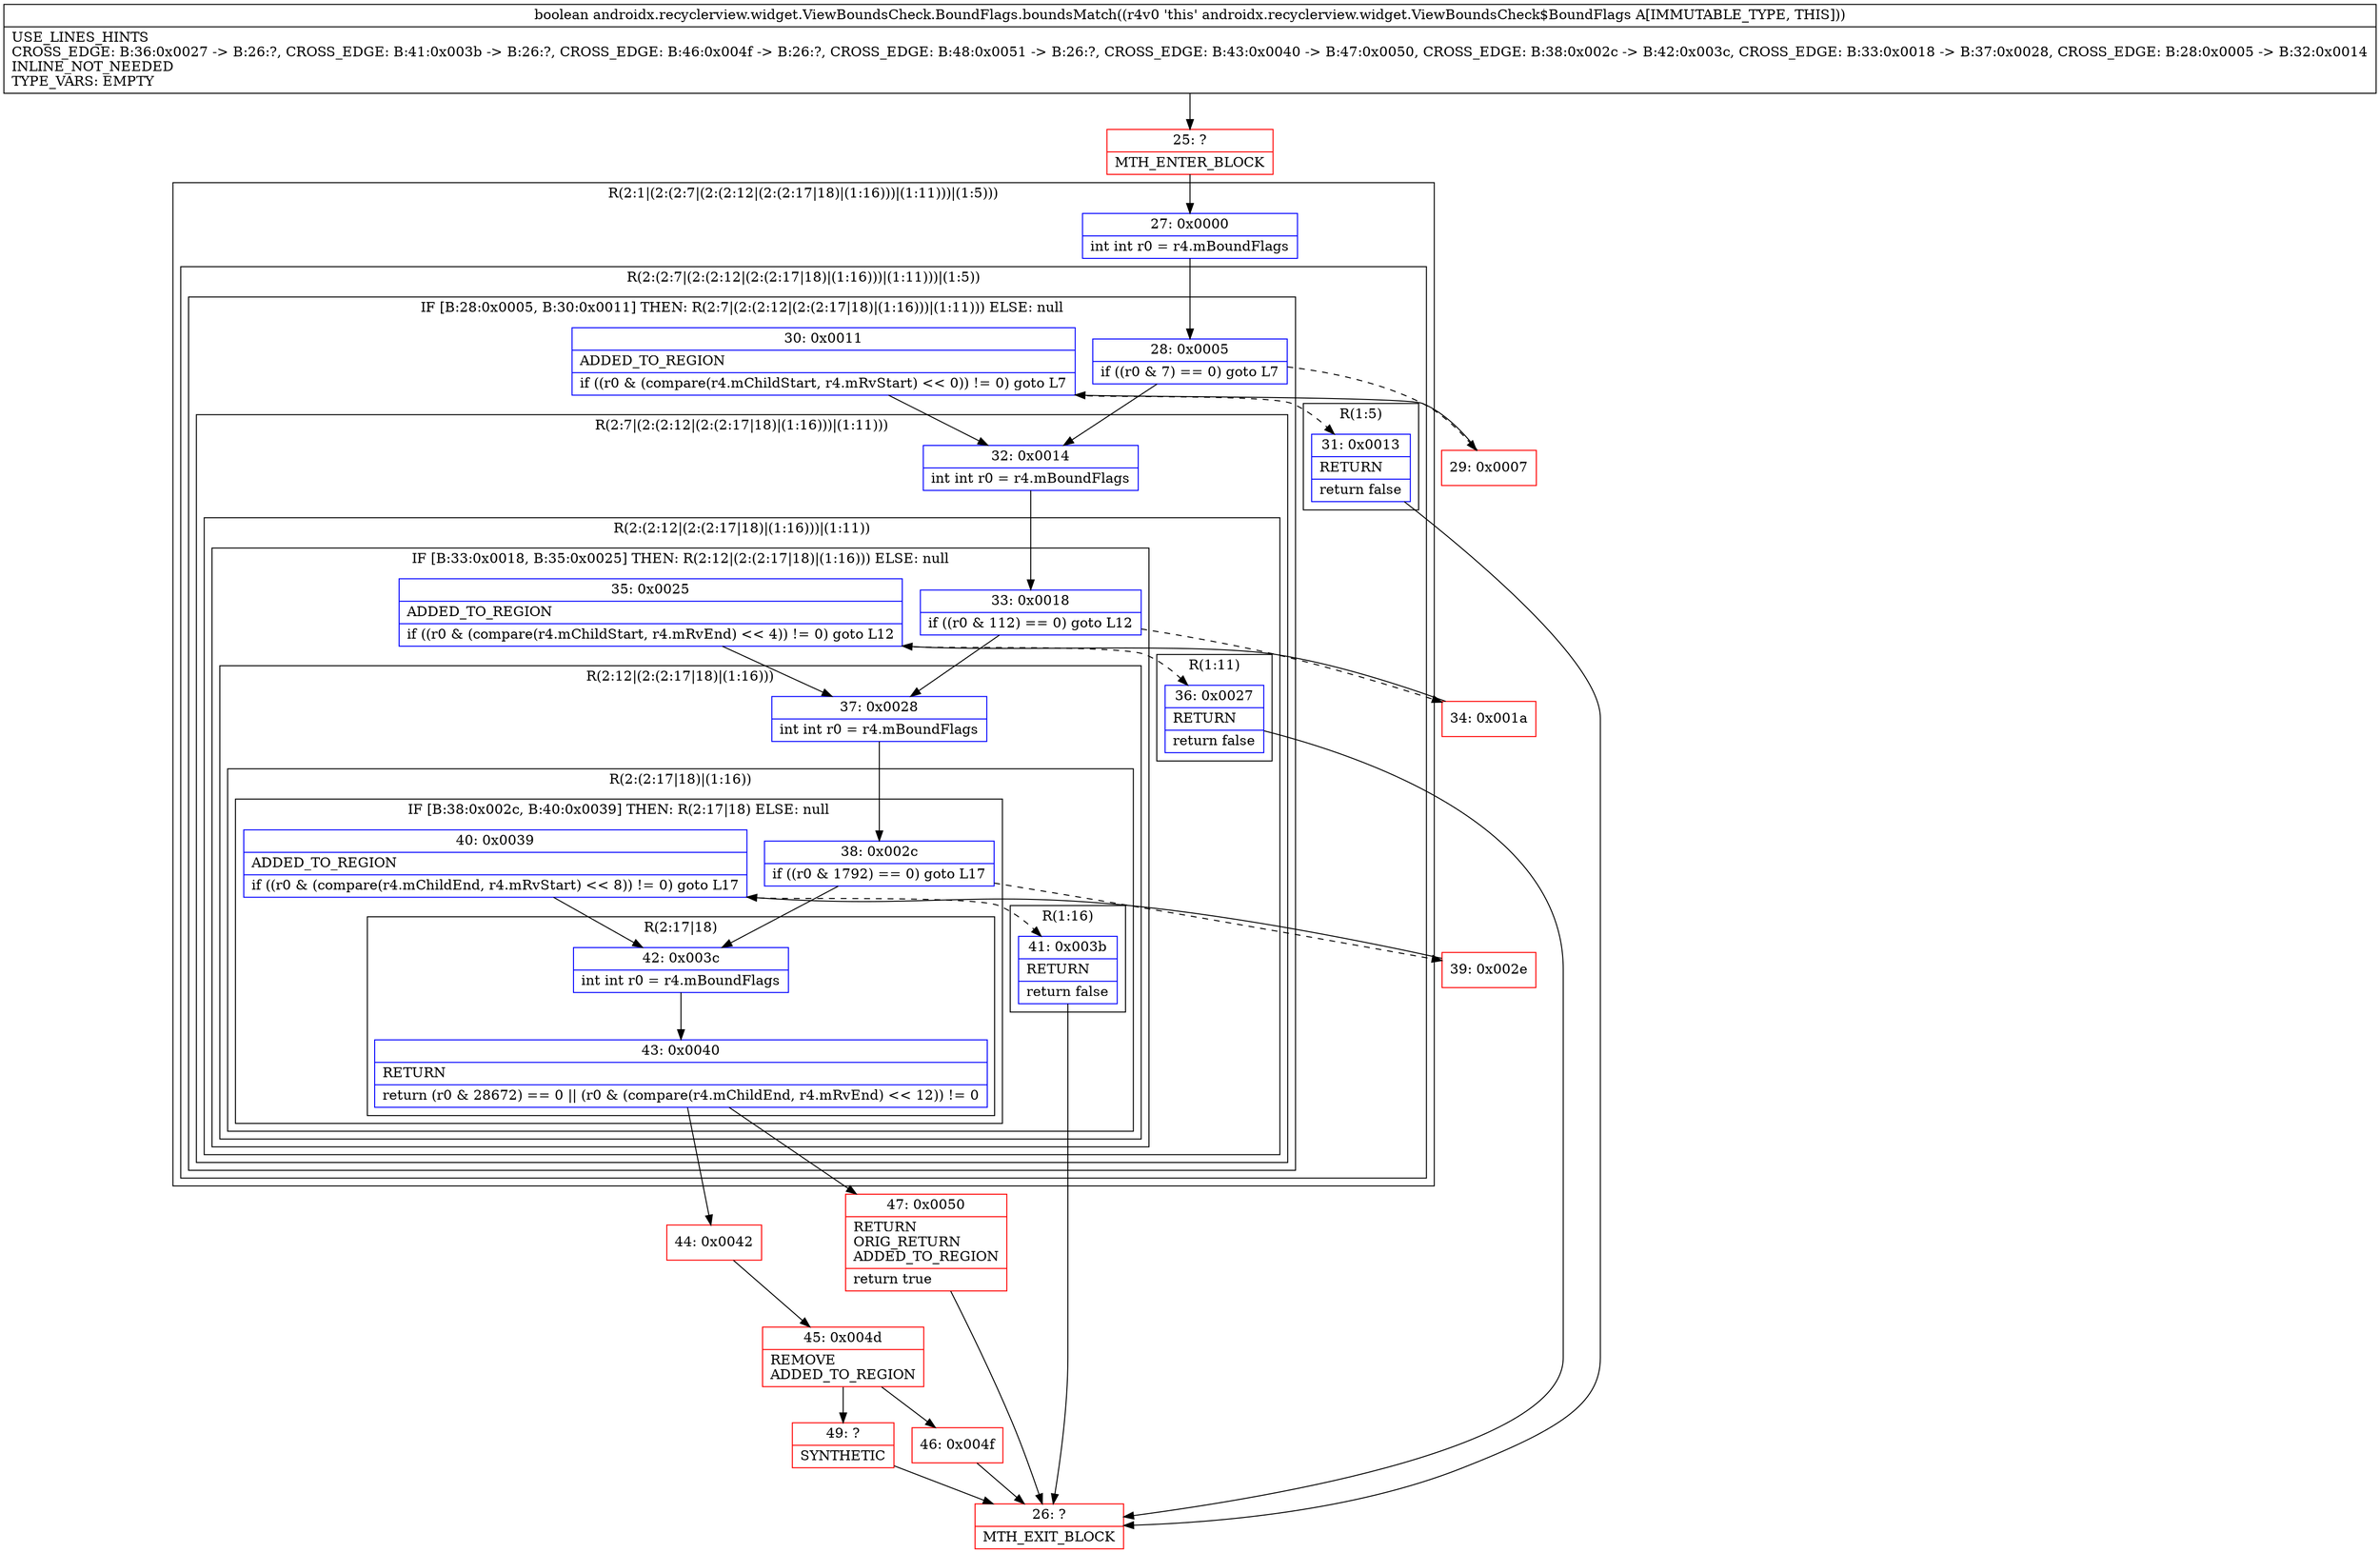 digraph "CFG forandroidx.recyclerview.widget.ViewBoundsCheck.BoundFlags.boundsMatch()Z" {
subgraph cluster_Region_1179668598 {
label = "R(2:1|(2:(2:7|(2:(2:12|(2:(2:17|18)|(1:16)))|(1:11)))|(1:5)))";
node [shape=record,color=blue];
Node_27 [shape=record,label="{27\:\ 0x0000|int int r0 = r4.mBoundFlags\l}"];
subgraph cluster_Region_2023398961 {
label = "R(2:(2:7|(2:(2:12|(2:(2:17|18)|(1:16)))|(1:11)))|(1:5))";
node [shape=record,color=blue];
subgraph cluster_IfRegion_912857779 {
label = "IF [B:28:0x0005, B:30:0x0011] THEN: R(2:7|(2:(2:12|(2:(2:17|18)|(1:16)))|(1:11))) ELSE: null";
node [shape=record,color=blue];
Node_28 [shape=record,label="{28\:\ 0x0005|if ((r0 & 7) == 0) goto L7\l}"];
Node_30 [shape=record,label="{30\:\ 0x0011|ADDED_TO_REGION\l|if ((r0 & (compare(r4.mChildStart, r4.mRvStart) \<\< 0)) != 0) goto L7\l}"];
subgraph cluster_Region_1624171745 {
label = "R(2:7|(2:(2:12|(2:(2:17|18)|(1:16)))|(1:11)))";
node [shape=record,color=blue];
Node_32 [shape=record,label="{32\:\ 0x0014|int int r0 = r4.mBoundFlags\l}"];
subgraph cluster_Region_114629494 {
label = "R(2:(2:12|(2:(2:17|18)|(1:16)))|(1:11))";
node [shape=record,color=blue];
subgraph cluster_IfRegion_152036298 {
label = "IF [B:33:0x0018, B:35:0x0025] THEN: R(2:12|(2:(2:17|18)|(1:16))) ELSE: null";
node [shape=record,color=blue];
Node_33 [shape=record,label="{33\:\ 0x0018|if ((r0 & 112) == 0) goto L12\l}"];
Node_35 [shape=record,label="{35\:\ 0x0025|ADDED_TO_REGION\l|if ((r0 & (compare(r4.mChildStart, r4.mRvEnd) \<\< 4)) != 0) goto L12\l}"];
subgraph cluster_Region_1301856637 {
label = "R(2:12|(2:(2:17|18)|(1:16)))";
node [shape=record,color=blue];
Node_37 [shape=record,label="{37\:\ 0x0028|int int r0 = r4.mBoundFlags\l}"];
subgraph cluster_Region_167242145 {
label = "R(2:(2:17|18)|(1:16))";
node [shape=record,color=blue];
subgraph cluster_IfRegion_861595391 {
label = "IF [B:38:0x002c, B:40:0x0039] THEN: R(2:17|18) ELSE: null";
node [shape=record,color=blue];
Node_38 [shape=record,label="{38\:\ 0x002c|if ((r0 & 1792) == 0) goto L17\l}"];
Node_40 [shape=record,label="{40\:\ 0x0039|ADDED_TO_REGION\l|if ((r0 & (compare(r4.mChildEnd, r4.mRvStart) \<\< 8)) != 0) goto L17\l}"];
subgraph cluster_Region_614790553 {
label = "R(2:17|18)";
node [shape=record,color=blue];
Node_42 [shape=record,label="{42\:\ 0x003c|int int r0 = r4.mBoundFlags\l}"];
Node_43 [shape=record,label="{43\:\ 0x0040|RETURN\l|return (r0 & 28672) == 0 \|\| (r0 & (compare(r4.mChildEnd, r4.mRvEnd) \<\< 12)) != 0\l}"];
}
}
subgraph cluster_Region_1101907566 {
label = "R(1:16)";
node [shape=record,color=blue];
Node_41 [shape=record,label="{41\:\ 0x003b|RETURN\l|return false\l}"];
}
}
}
}
subgraph cluster_Region_1835705212 {
label = "R(1:11)";
node [shape=record,color=blue];
Node_36 [shape=record,label="{36\:\ 0x0027|RETURN\l|return false\l}"];
}
}
}
}
subgraph cluster_Region_1128925964 {
label = "R(1:5)";
node [shape=record,color=blue];
Node_31 [shape=record,label="{31\:\ 0x0013|RETURN\l|return false\l}"];
}
}
}
Node_25 [shape=record,color=red,label="{25\:\ ?|MTH_ENTER_BLOCK\l}"];
Node_29 [shape=record,color=red,label="{29\:\ 0x0007}"];
Node_26 [shape=record,color=red,label="{26\:\ ?|MTH_EXIT_BLOCK\l}"];
Node_34 [shape=record,color=red,label="{34\:\ 0x001a}"];
Node_39 [shape=record,color=red,label="{39\:\ 0x002e}"];
Node_44 [shape=record,color=red,label="{44\:\ 0x0042}"];
Node_45 [shape=record,color=red,label="{45\:\ 0x004d|REMOVE\lADDED_TO_REGION\l}"];
Node_46 [shape=record,color=red,label="{46\:\ 0x004f}"];
Node_49 [shape=record,color=red,label="{49\:\ ?|SYNTHETIC\l}"];
Node_47 [shape=record,color=red,label="{47\:\ 0x0050|RETURN\lORIG_RETURN\lADDED_TO_REGION\l|return true\l}"];
MethodNode[shape=record,label="{boolean androidx.recyclerview.widget.ViewBoundsCheck.BoundFlags.boundsMatch((r4v0 'this' androidx.recyclerview.widget.ViewBoundsCheck$BoundFlags A[IMMUTABLE_TYPE, THIS]))  | USE_LINES_HINTS\lCROSS_EDGE: B:36:0x0027 \-\> B:26:?, CROSS_EDGE: B:41:0x003b \-\> B:26:?, CROSS_EDGE: B:46:0x004f \-\> B:26:?, CROSS_EDGE: B:48:0x0051 \-\> B:26:?, CROSS_EDGE: B:43:0x0040 \-\> B:47:0x0050, CROSS_EDGE: B:38:0x002c \-\> B:42:0x003c, CROSS_EDGE: B:33:0x0018 \-\> B:37:0x0028, CROSS_EDGE: B:28:0x0005 \-\> B:32:0x0014\lINLINE_NOT_NEEDED\lTYPE_VARS: EMPTY\l}"];
MethodNode -> Node_25;Node_27 -> Node_28;
Node_28 -> Node_29[style=dashed];
Node_28 -> Node_32;
Node_30 -> Node_31[style=dashed];
Node_30 -> Node_32;
Node_32 -> Node_33;
Node_33 -> Node_34[style=dashed];
Node_33 -> Node_37;
Node_35 -> Node_36[style=dashed];
Node_35 -> Node_37;
Node_37 -> Node_38;
Node_38 -> Node_39[style=dashed];
Node_38 -> Node_42;
Node_40 -> Node_41[style=dashed];
Node_40 -> Node_42;
Node_42 -> Node_43;
Node_43 -> Node_44;
Node_43 -> Node_47;
Node_41 -> Node_26;
Node_36 -> Node_26;
Node_31 -> Node_26;
Node_25 -> Node_27;
Node_29 -> Node_30;
Node_34 -> Node_35;
Node_39 -> Node_40;
Node_44 -> Node_45;
Node_45 -> Node_46;
Node_45 -> Node_49;
Node_46 -> Node_26;
Node_49 -> Node_26;
Node_47 -> Node_26;
}

